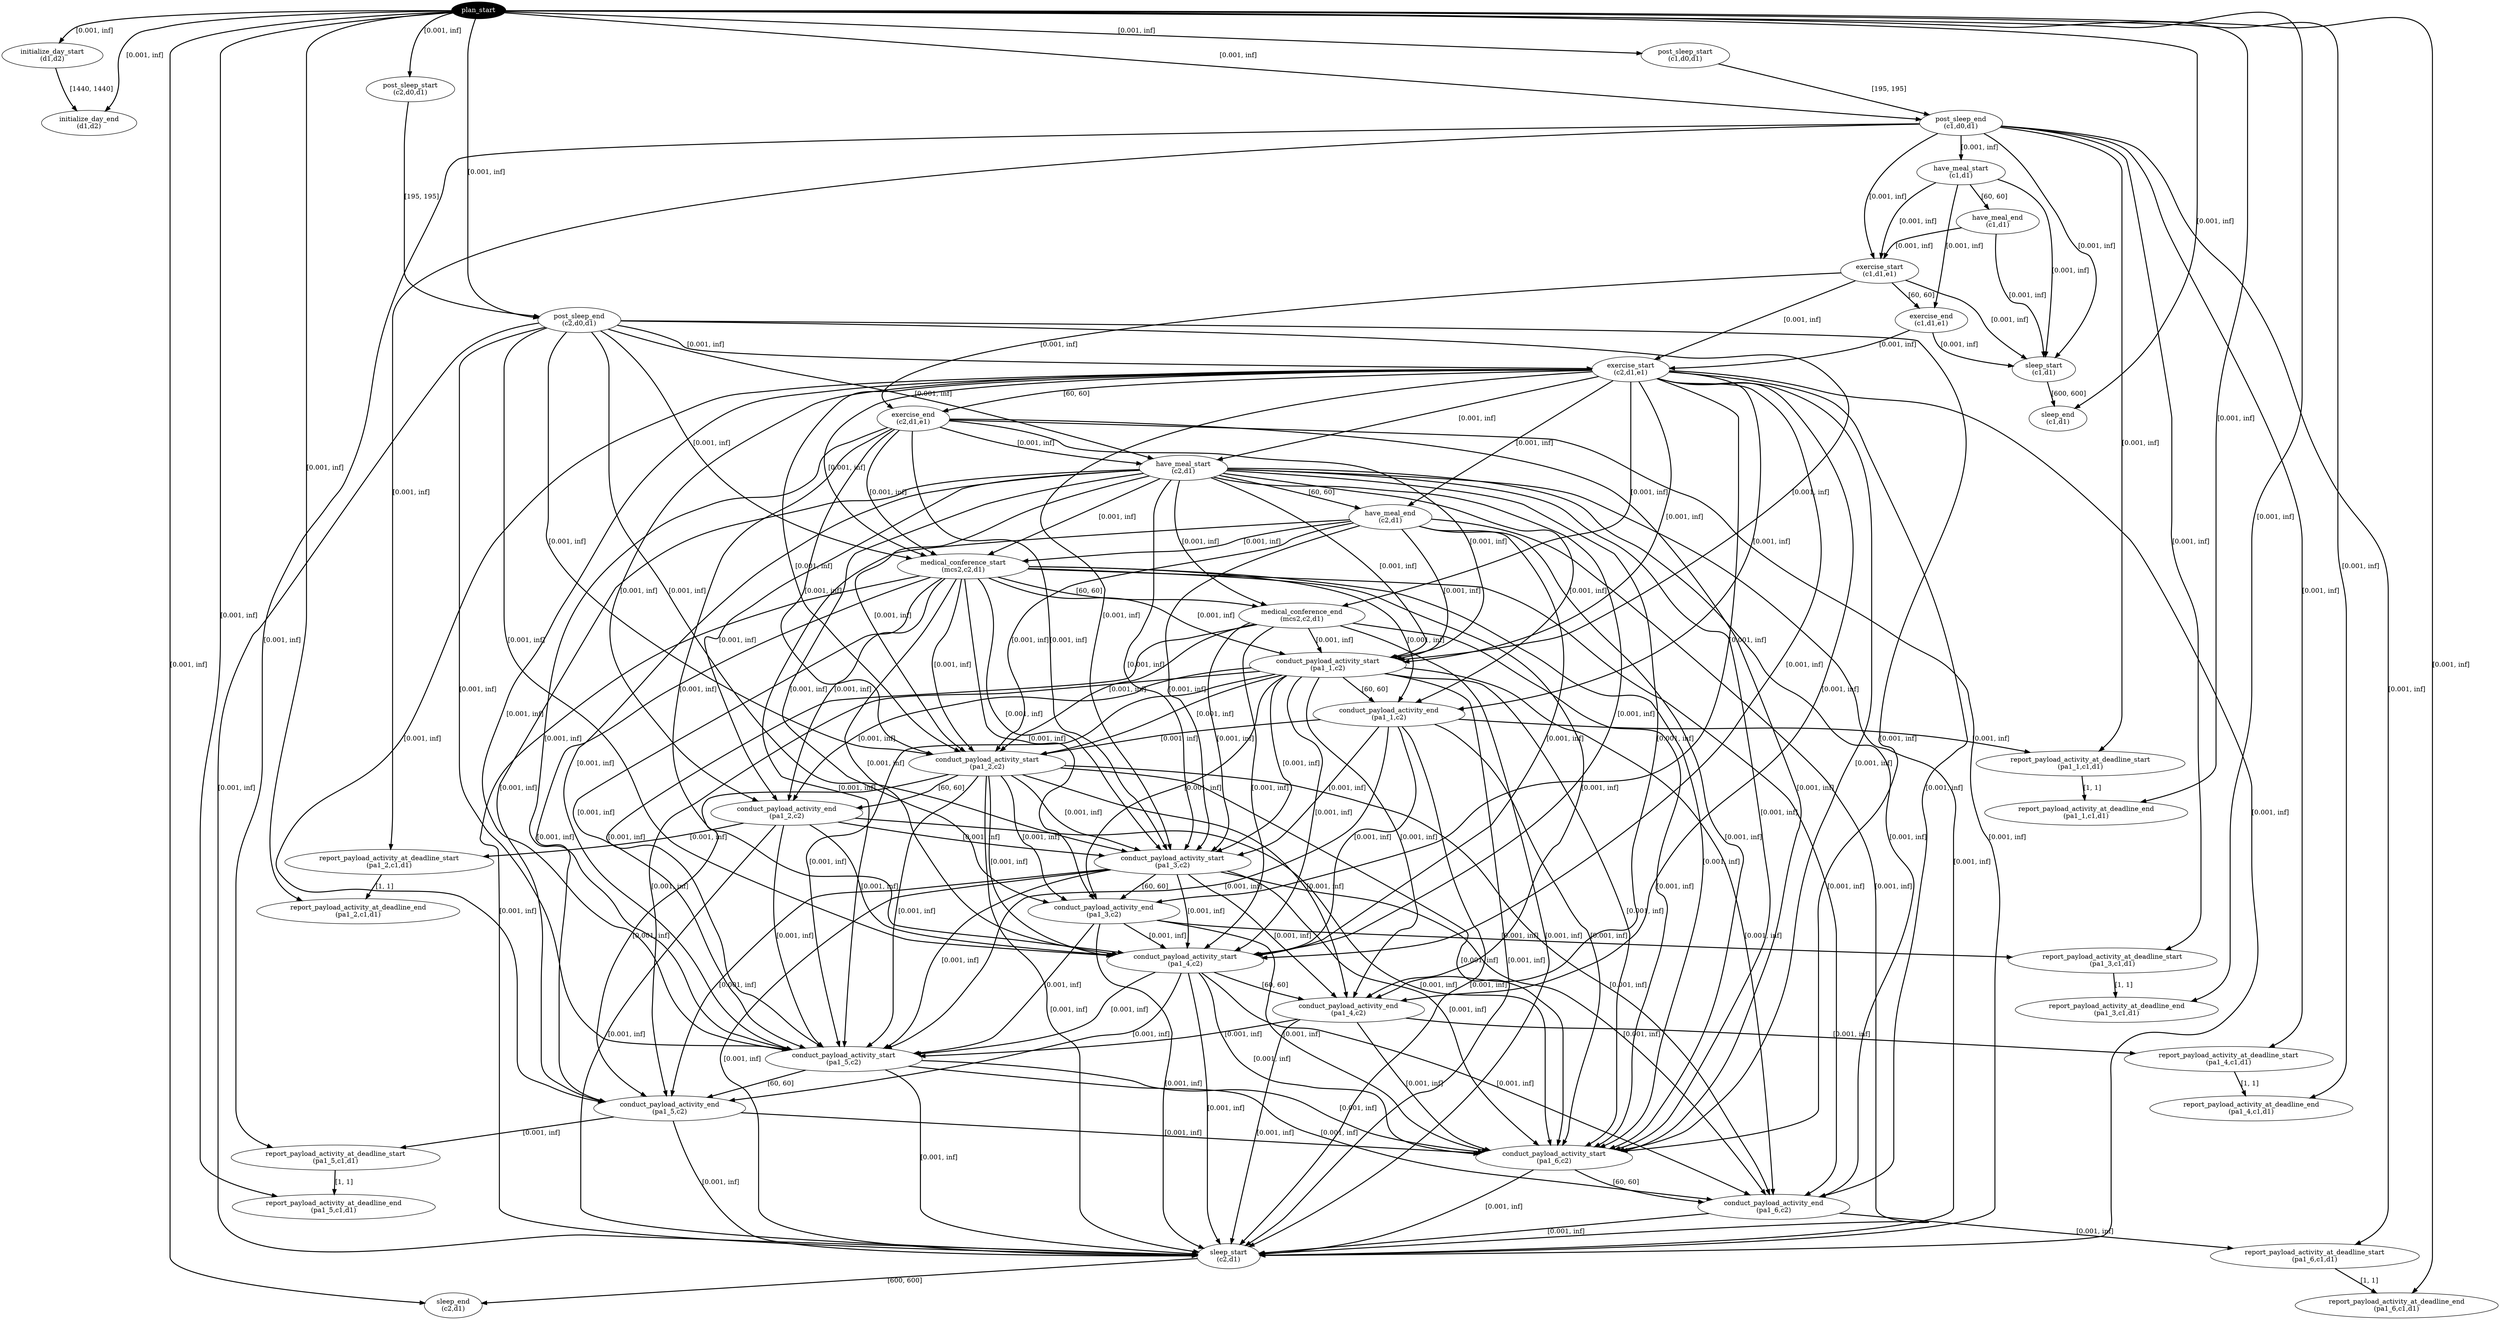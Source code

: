 digraph plan {
0[ label="plan_start",style=filled,fillcolor=black,fontcolor=white];
1[ label="initialize_day_start
(d1,d2)"];
2[ label="initialize_day_end
(d1,d2)"];
3[ label="post_sleep_start
(c1,d0,d1)"];
4[ label="post_sleep_end
(c1,d0,d1)"];
5[ label="post_sleep_start
(c2,d0,d1)"];
6[ label="post_sleep_end
(c2,d0,d1)"];
7[ label="have_meal_start
(c1,d1)"];
8[ label="have_meal_end
(c1,d1)"];
9[ label="exercise_start
(c1,d1,e1)"];
10[ label="exercise_end
(c1,d1,e1)"];
11[ label="sleep_start
(c1,d1)"];
12[ label="sleep_end
(c1,d1)"];
13[ label="exercise_start
(c2,d1,e1)"];
14[ label="exercise_end
(c2,d1,e1)"];
15[ label="have_meal_start
(c2,d1)"];
16[ label="have_meal_end
(c2,d1)"];
17[ label="medical_conference_start
(mcs2,c2,d1)"];
18[ label="medical_conference_end
(mcs2,c2,d1)"];
19[ label="conduct_payload_activity_start
(pa1_1,c2)"];
20[ label="conduct_payload_activity_end
(pa1_1,c2)"];
21[ label="conduct_payload_activity_start
(pa1_2,c2)"];
22[ label="conduct_payload_activity_end
(pa1_2,c2)"];
23[ label="report_payload_activity_at_deadline_start
(pa1_1,c1,d1)"];
24[ label="report_payload_activity_at_deadline_end
(pa1_1,c1,d1)"];
25[ label="conduct_payload_activity_start
(pa1_3,c2)"];
26[ label="conduct_payload_activity_end
(pa1_3,c2)"];
27[ label="report_payload_activity_at_deadline_start
(pa1_2,c1,d1)"];
28[ label="report_payload_activity_at_deadline_end
(pa1_2,c1,d1)"];
29[ label="conduct_payload_activity_start
(pa1_4,c2)"];
30[ label="conduct_payload_activity_end
(pa1_4,c2)"];
31[ label="report_payload_activity_at_deadline_start
(pa1_3,c1,d1)"];
32[ label="report_payload_activity_at_deadline_end
(pa1_3,c1,d1)"];
33[ label="conduct_payload_activity_start
(pa1_5,c2)"];
34[ label="conduct_payload_activity_end
(pa1_5,c2)"];
35[ label="report_payload_activity_at_deadline_start
(pa1_4,c1,d1)"];
36[ label="report_payload_activity_at_deadline_end
(pa1_4,c1,d1)"];
37[ label="conduct_payload_activity_start
(pa1_6,c2)"];
38[ label="conduct_payload_activity_end
(pa1_6,c2)"];
39[ label="report_payload_activity_at_deadline_start
(pa1_5,c1,d1)"];
40[ label="report_payload_activity_at_deadline_end
(pa1_5,c1,d1)"];
41[ label="sleep_start
(c2,d1)"];
42[ label="sleep_end
(c2,d1)"];
43[ label="report_payload_activity_at_deadline_start
(pa1_6,c1,d1)"];
44[ label="report_payload_activity_at_deadline_end
(pa1_6,c1,d1)"];
"0" -> "1" [ label="[0.001, inf]" , penwidth=2, color="black"]
"0" -> "3" [ label="[0.001, inf]" , penwidth=2, color="black"]
"0" -> "5" [ label="[0.001, inf]" , penwidth=2, color="black"]
"3" -> "4" [ label="[195, 195]" , penwidth=2, color="black"]
"0" -> "4" [ label="[0.001, inf]" , penwidth=2, color="black"]
"5" -> "6" [ label="[195, 195]" , penwidth=2, color="black"]
"0" -> "6" [ label="[0.001, inf]" , penwidth=2, color="black"]
"4" -> "7" [ label="[0.001, inf]" , penwidth=2, color="black"]
"7" -> "8" [ label="[60, 60]" , penwidth=2, color="black"]
"8" -> "9" [ label="[0.001, inf]" , penwidth=2, color="black"]
"4" -> "9" [ label="[0.001, inf]" , penwidth=2, color="black"]
"7" -> "9" [ label="[0.001, inf]" , penwidth=2, color="black"]
"9" -> "10" [ label="[60, 60]" , penwidth=2, color="black"]
"7" -> "10" [ label="[0.001, inf]" , penwidth=2, color="black"]
"10" -> "11" [ label="[0.001, inf]" , penwidth=2, color="black"]
"8" -> "11" [ label="[0.001, inf]" , penwidth=2, color="black"]
"4" -> "11" [ label="[0.001, inf]" , penwidth=2, color="black"]
"9" -> "11" [ label="[0.001, inf]" , penwidth=2, color="black"]
"7" -> "11" [ label="[0.001, inf]" , penwidth=2, color="black"]
"6" -> "13" [ label="[0.001, inf]" , penwidth=2, color="black"]
"10" -> "13" [ label="[0.001, inf]" , penwidth=2, color="black"]
"9" -> "13" [ label="[0.001, inf]" , penwidth=2, color="black"]
"13" -> "14" [ label="[60, 60]" , penwidth=2, color="black"]
"9" -> "14" [ label="[0.001, inf]" , penwidth=2, color="black"]
"14" -> "15" [ label="[0.001, inf]" , penwidth=2, color="black"]
"6" -> "15" [ label="[0.001, inf]" , penwidth=2, color="black"]
"13" -> "15" [ label="[0.001, inf]" , penwidth=2, color="black"]
"15" -> "16" [ label="[60, 60]" , penwidth=2, color="black"]
"13" -> "16" [ label="[0.001, inf]" , penwidth=2, color="black"]
"16" -> "17" [ label="[0.001, inf]" , penwidth=2, color="black"]
"6" -> "17" [ label="[0.001, inf]" , penwidth=2, color="black"]
"15" -> "17" [ label="[0.001, inf]" , penwidth=2, color="black"]
"14" -> "17" [ label="[0.001, inf]" , penwidth=2, color="black"]
"13" -> "17" [ label="[0.001, inf]" , penwidth=2, color="black"]
"17" -> "18" [ label="[60, 60]" , penwidth=2, color="black"]
"15" -> "18" [ label="[0.001, inf]" , penwidth=2, color="black"]
"13" -> "18" [ label="[0.001, inf]" , penwidth=2, color="black"]
"18" -> "19" [ label="[0.001, inf]" , penwidth=2, color="black"]
"17" -> "19" [ label="[0.001, inf]" , penwidth=2, color="black"]
"16" -> "19" [ label="[0.001, inf]" , penwidth=2, color="black"]
"15" -> "19" [ label="[0.001, inf]" , penwidth=2, color="black"]
"14" -> "19" [ label="[0.001, inf]" , penwidth=2, color="black"]
"13" -> "19" [ label="[0.001, inf]" , penwidth=2, color="black"]
"6" -> "19" [ label="[0.001, inf]" , penwidth=2, color="black"]
"19" -> "20" [ label="[60, 60]" , penwidth=2, color="black"]
"17" -> "20" [ label="[0.001, inf]" , penwidth=2, color="black"]
"15" -> "20" [ label="[0.001, inf]" , penwidth=2, color="black"]
"13" -> "20" [ label="[0.001, inf]" , penwidth=2, color="black"]
"20" -> "21" [ label="[0.001, inf]" , penwidth=2, color="black"]
"19" -> "21" [ label="[0.001, inf]" , penwidth=2, color="black"]
"18" -> "21" [ label="[0.001, inf]" , penwidth=2, color="black"]
"17" -> "21" [ label="[0.001, inf]" , penwidth=2, color="black"]
"16" -> "21" [ label="[0.001, inf]" , penwidth=2, color="black"]
"15" -> "21" [ label="[0.001, inf]" , penwidth=2, color="black"]
"14" -> "21" [ label="[0.001, inf]" , penwidth=2, color="black"]
"13" -> "21" [ label="[0.001, inf]" , penwidth=2, color="black"]
"6" -> "21" [ label="[0.001, inf]" , penwidth=2, color="black"]
"20" -> "23" [ label="[0.001, inf]" , penwidth=2, color="black"]
"4" -> "23" [ label="[0.001, inf]" , penwidth=2, color="black"]
"23" -> "24" [ label="[1, 1]" , penwidth=2, color="black"]
"0" -> "24" [ label="[0.001, inf]" , penwidth=2, color="black"]
"21" -> "22" [ label="[60, 60]" , penwidth=2, color="black"]
"19" -> "22" [ label="[0.001, inf]" , penwidth=2, color="black"]
"17" -> "22" [ label="[0.001, inf]" , penwidth=2, color="black"]
"15" -> "22" [ label="[0.001, inf]" , penwidth=2, color="black"]
"13" -> "22" [ label="[0.001, inf]" , penwidth=2, color="black"]
"22" -> "25" [ label="[0.001, inf]" , penwidth=2, color="black"]
"21" -> "25" [ label="[0.001, inf]" , penwidth=2, color="black"]
"20" -> "25" [ label="[0.001, inf]" , penwidth=2, color="black"]
"19" -> "25" [ label="[0.001, inf]" , penwidth=2, color="black"]
"18" -> "25" [ label="[0.001, inf]" , penwidth=2, color="black"]
"17" -> "25" [ label="[0.001, inf]" , penwidth=2, color="black"]
"16" -> "25" [ label="[0.001, inf]" , penwidth=2, color="black"]
"15" -> "25" [ label="[0.001, inf]" , penwidth=2, color="black"]
"14" -> "25" [ label="[0.001, inf]" , penwidth=2, color="black"]
"13" -> "25" [ label="[0.001, inf]" , penwidth=2, color="black"]
"6" -> "25" [ label="[0.001, inf]" , penwidth=2, color="black"]
"22" -> "27" [ label="[0.001, inf]" , penwidth=2, color="black"]
"4" -> "27" [ label="[0.001, inf]" , penwidth=2, color="black"]
"27" -> "28" [ label="[1, 1]" , penwidth=2, color="black"]
"0" -> "28" [ label="[0.001, inf]" , penwidth=2, color="black"]
"25" -> "26" [ label="[60, 60]" , penwidth=2, color="black"]
"21" -> "26" [ label="[0.001, inf]" , penwidth=2, color="black"]
"19" -> "26" [ label="[0.001, inf]" , penwidth=2, color="black"]
"17" -> "26" [ label="[0.001, inf]" , penwidth=2, color="black"]
"15" -> "26" [ label="[0.001, inf]" , penwidth=2, color="black"]
"13" -> "26" [ label="[0.001, inf]" , penwidth=2, color="black"]
"26" -> "29" [ label="[0.001, inf]" , penwidth=2, color="black"]
"25" -> "29" [ label="[0.001, inf]" , penwidth=2, color="black"]
"22" -> "29" [ label="[0.001, inf]" , penwidth=2, color="black"]
"21" -> "29" [ label="[0.001, inf]" , penwidth=2, color="black"]
"20" -> "29" [ label="[0.001, inf]" , penwidth=2, color="black"]
"19" -> "29" [ label="[0.001, inf]" , penwidth=2, color="black"]
"18" -> "29" [ label="[0.001, inf]" , penwidth=2, color="black"]
"17" -> "29" [ label="[0.001, inf]" , penwidth=2, color="black"]
"16" -> "29" [ label="[0.001, inf]" , penwidth=2, color="black"]
"15" -> "29" [ label="[0.001, inf]" , penwidth=2, color="black"]
"14" -> "29" [ label="[0.001, inf]" , penwidth=2, color="black"]
"13" -> "29" [ label="[0.001, inf]" , penwidth=2, color="black"]
"6" -> "29" [ label="[0.001, inf]" , penwidth=2, color="black"]
"26" -> "31" [ label="[0.001, inf]" , penwidth=2, color="black"]
"4" -> "31" [ label="[0.001, inf]" , penwidth=2, color="black"]
"31" -> "32" [ label="[1, 1]" , penwidth=2, color="black"]
"0" -> "32" [ label="[0.001, inf]" , penwidth=2, color="black"]
"29" -> "30" [ label="[60, 60]" , penwidth=2, color="black"]
"25" -> "30" [ label="[0.001, inf]" , penwidth=2, color="black"]
"21" -> "30" [ label="[0.001, inf]" , penwidth=2, color="black"]
"19" -> "30" [ label="[0.001, inf]" , penwidth=2, color="black"]
"17" -> "30" [ label="[0.001, inf]" , penwidth=2, color="black"]
"15" -> "30" [ label="[0.001, inf]" , penwidth=2, color="black"]
"13" -> "30" [ label="[0.001, inf]" , penwidth=2, color="black"]
"30" -> "33" [ label="[0.001, inf]" , penwidth=2, color="black"]
"29" -> "33" [ label="[0.001, inf]" , penwidth=2, color="black"]
"26" -> "33" [ label="[0.001, inf]" , penwidth=2, color="black"]
"25" -> "33" [ label="[0.001, inf]" , penwidth=2, color="black"]
"22" -> "33" [ label="[0.001, inf]" , penwidth=2, color="black"]
"21" -> "33" [ label="[0.001, inf]" , penwidth=2, color="black"]
"20" -> "33" [ label="[0.001, inf]" , penwidth=2, color="black"]
"19" -> "33" [ label="[0.001, inf]" , penwidth=2, color="black"]
"18" -> "33" [ label="[0.001, inf]" , penwidth=2, color="black"]
"17" -> "33" [ label="[0.001, inf]" , penwidth=2, color="black"]
"16" -> "33" [ label="[0.001, inf]" , penwidth=2, color="black"]
"15" -> "33" [ label="[0.001, inf]" , penwidth=2, color="black"]
"14" -> "33" [ label="[0.001, inf]" , penwidth=2, color="black"]
"13" -> "33" [ label="[0.001, inf]" , penwidth=2, color="black"]
"6" -> "33" [ label="[0.001, inf]" , penwidth=2, color="black"]
"30" -> "35" [ label="[0.001, inf]" , penwidth=2, color="black"]
"4" -> "35" [ label="[0.001, inf]" , penwidth=2, color="black"]
"35" -> "36" [ label="[1, 1]" , penwidth=2, color="black"]
"0" -> "36" [ label="[0.001, inf]" , penwidth=2, color="black"]
"33" -> "34" [ label="[60, 60]" , penwidth=2, color="black"]
"29" -> "34" [ label="[0.001, inf]" , penwidth=2, color="black"]
"25" -> "34" [ label="[0.001, inf]" , penwidth=2, color="black"]
"21" -> "34" [ label="[0.001, inf]" , penwidth=2, color="black"]
"19" -> "34" [ label="[0.001, inf]" , penwidth=2, color="black"]
"17" -> "34" [ label="[0.001, inf]" , penwidth=2, color="black"]
"15" -> "34" [ label="[0.001, inf]" , penwidth=2, color="black"]
"13" -> "34" [ label="[0.001, inf]" , penwidth=2, color="black"]
"34" -> "37" [ label="[0.001, inf]" , penwidth=2, color="black"]
"33" -> "37" [ label="[0.001, inf]" , penwidth=2, color="black"]
"30" -> "37" [ label="[0.001, inf]" , penwidth=2, color="black"]
"29" -> "37" [ label="[0.001, inf]" , penwidth=2, color="black"]
"26" -> "37" [ label="[0.001, inf]" , penwidth=2, color="black"]
"25" -> "37" [ label="[0.001, inf]" , penwidth=2, color="black"]
"22" -> "37" [ label="[0.001, inf]" , penwidth=2, color="black"]
"21" -> "37" [ label="[0.001, inf]" , penwidth=2, color="black"]
"20" -> "37" [ label="[0.001, inf]" , penwidth=2, color="black"]
"19" -> "37" [ label="[0.001, inf]" , penwidth=2, color="black"]
"18" -> "37" [ label="[0.001, inf]" , penwidth=2, color="black"]
"17" -> "37" [ label="[0.001, inf]" , penwidth=2, color="black"]
"16" -> "37" [ label="[0.001, inf]" , penwidth=2, color="black"]
"15" -> "37" [ label="[0.001, inf]" , penwidth=2, color="black"]
"14" -> "37" [ label="[0.001, inf]" , penwidth=2, color="black"]
"13" -> "37" [ label="[0.001, inf]" , penwidth=2, color="black"]
"6" -> "37" [ label="[0.001, inf]" , penwidth=2, color="black"]
"34" -> "39" [ label="[0.001, inf]" , penwidth=2, color="black"]
"4" -> "39" [ label="[0.001, inf]" , penwidth=2, color="black"]
"39" -> "40" [ label="[1, 1]" , penwidth=2, color="black"]
"0" -> "40" [ label="[0.001, inf]" , penwidth=2, color="black"]
"37" -> "38" [ label="[60, 60]" , penwidth=2, color="black"]
"33" -> "38" [ label="[0.001, inf]" , penwidth=2, color="black"]
"29" -> "38" [ label="[0.001, inf]" , penwidth=2, color="black"]
"25" -> "38" [ label="[0.001, inf]" , penwidth=2, color="black"]
"21" -> "38" [ label="[0.001, inf]" , penwidth=2, color="black"]
"19" -> "38" [ label="[0.001, inf]" , penwidth=2, color="black"]
"17" -> "38" [ label="[0.001, inf]" , penwidth=2, color="black"]
"15" -> "38" [ label="[0.001, inf]" , penwidth=2, color="black"]
"13" -> "38" [ label="[0.001, inf]" , penwidth=2, color="black"]
"38" -> "41" [ label="[0.001, inf]" , penwidth=2, color="black"]
"14" -> "41" [ label="[0.001, inf]" , penwidth=2, color="black"]
"16" -> "41" [ label="[0.001, inf]" , penwidth=2, color="black"]
"6" -> "41" [ label="[0.001, inf]" , penwidth=2, color="black"]
"37" -> "41" [ label="[0.001, inf]" , penwidth=2, color="black"]
"34" -> "41" [ label="[0.001, inf]" , penwidth=2, color="black"]
"33" -> "41" [ label="[0.001, inf]" , penwidth=2, color="black"]
"30" -> "41" [ label="[0.001, inf]" , penwidth=2, color="black"]
"29" -> "41" [ label="[0.001, inf]" , penwidth=2, color="black"]
"26" -> "41" [ label="[0.001, inf]" , penwidth=2, color="black"]
"25" -> "41" [ label="[0.001, inf]" , penwidth=2, color="black"]
"22" -> "41" [ label="[0.001, inf]" , penwidth=2, color="black"]
"21" -> "41" [ label="[0.001, inf]" , penwidth=2, color="black"]
"20" -> "41" [ label="[0.001, inf]" , penwidth=2, color="black"]
"19" -> "41" [ label="[0.001, inf]" , penwidth=2, color="black"]
"18" -> "41" [ label="[0.001, inf]" , penwidth=2, color="black"]
"17" -> "41" [ label="[0.001, inf]" , penwidth=2, color="black"]
"15" -> "41" [ label="[0.001, inf]" , penwidth=2, color="black"]
"13" -> "41" [ label="[0.001, inf]" , penwidth=2, color="black"]
"38" -> "43" [ label="[0.001, inf]" , penwidth=2, color="black"]
"4" -> "43" [ label="[0.001, inf]" , penwidth=2, color="black"]
"43" -> "44" [ label="[1, 1]" , penwidth=2, color="black"]
"0" -> "44" [ label="[0.001, inf]" , penwidth=2, color="black"]
"11" -> "12" [ label="[600, 600]" , penwidth=2, color="black"]
"0" -> "12" [ label="[0.001, inf]" , penwidth=2, color="black"]
"1" -> "2" [ label="[1440, 1440]" , penwidth=2, color="black"]
"0" -> "2" [ label="[0.001, inf]" , penwidth=2, color="black"]
"41" -> "42" [ label="[600, 600]" , penwidth=2, color="black"]
"0" -> "42" [ label="[0.001, inf]" , penwidth=2, color="black"]
}
